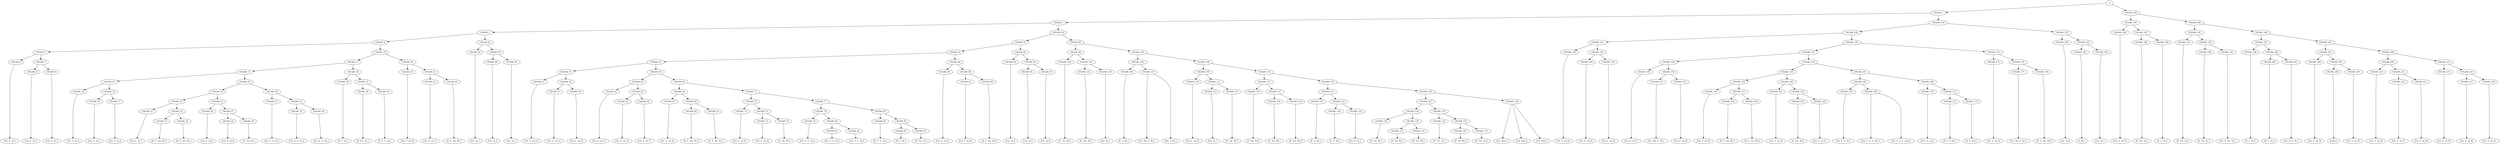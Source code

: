 digraph sample{
"S" -> "C85289_1";
"C85289_1" -> "C85289_2";
"C85289_2" -> "C85289_3";
"C85289_3" -> "C85289_4";
"C85289_4" -> "C85289_5";
"C85289_5" -> "C85289_6";
"C85289_6" -> "[Cis  E  A]_1";
"C85289_5" -> "C85289_7";
"C85289_7" -> "C85289_8";
"C85289_8" -> "[Cis  E  A]_2";
"C85289_7" -> "C85289_9";
"C85289_9" -> "[Cis  E  A]_3";
"C85289_4" -> "C85289_10";
"C85289_10" -> "C85289_11";
"C85289_11" -> "C85289_12";
"C85289_12" -> "C85289_13";
"C85289_13" -> "C85289_14";
"C85289_14" -> "[Cis  E  A]_4";
"C85289_13" -> "C85289_15";
"C85289_15" -> "C85289_16";
"C85289_16" -> "[Cis  E  A]_5";
"C85289_15" -> "C85289_17";
"C85289_17" -> "[Cis  E  A]_6";
"C85289_12" -> "C85289_18";
"C85289_18" -> "C85289_19";
"C85289_19" -> "C85289_20";
"C85289_20" -> "C85289_21";
"C85289_21" -> "[Cis  E  A]_7";
"C85289_20" -> "C85289_22";
"C85289_22" -> "C85289_23";
"C85289_23" -> "[D  E  Gis  B]_1";
"C85289_22" -> "C85289_24";
"C85289_24" -> "[D  E  Gis  B]_2";
"C85289_19" -> "C85289_25";
"C85289_25" -> "C85289_26";
"C85289_26" -> "[Cis  E  A]_8";
"C85289_25" -> "C85289_27";
"C85289_27" -> "C85289_28";
"C85289_28" -> "[Cis  E  A]_9";
"C85289_27" -> "C85289_29";
"C85289_29" -> "[E  Gis  B]_1";
"C85289_18" -> "C85289_30";
"C85289_30" -> "C85289_31";
"C85289_31" -> "[Cis  E  G  A]_1";
"C85289_30" -> "C85289_32";
"C85289_32" -> "C85289_33";
"C85289_33" -> "[Cis  E  G  A]_2";
"C85289_32" -> "C85289_34";
"C85289_34" -> "[Cis  E  G  A]_3";
"C85289_11" -> "C85289_35";
"C85289_35" -> "C85289_36";
"C85289_36" -> "[D  F  A]_1";
"C85289_35" -> "C85289_37";
"C85289_37" -> "C85289_38";
"C85289_38" -> "[D  Fis  A]_1";
"C85289_37" -> "C85289_39";
"C85289_39" -> "[D  E  G  A]_1";
"C85289_10" -> "C85289_40";
"C85289_40" -> "C85289_41";
"C85289_41" -> "[Cis  E  A]_10";
"C85289_40" -> "C85289_42";
"C85289_42" -> "C85289_43";
"C85289_43" -> "[Cis  E  A]_11";
"C85289_42" -> "C85289_44";
"C85289_44" -> "[D  E  Gis  B]_3";
"C85289_3" -> "C85289_45";
"C85289_45" -> "C85289_46";
"C85289_46" -> "[Cis  A]_1";
"C85289_45" -> "C85289_47";
"C85289_47" -> "C85289_48";
"C85289_48" -> "[Cis  A]_2";
"C85289_47" -> "C85289_49";
"C85289_49" -> "[Cis  A]_3";
"C85289_2" -> "C85289_50";
"C85289_50" -> "C85289_51";
"C85289_51" -> "C85289_52";
"C85289_52" -> "C85289_53";
"C85289_53" -> "C85289_54";
"C85289_54" -> "C85289_55";
"C85289_55" -> "[Cis  E  A]_12";
"C85289_54" -> "C85289_56";
"C85289_56" -> "C85289_57";
"C85289_57" -> "[Cis  E  A]_13";
"C85289_56" -> "C85289_58";
"C85289_58" -> "[Cis  E  A]_14";
"C85289_53" -> "C85289_59";
"C85289_59" -> "C85289_60";
"C85289_60" -> "C85289_61";
"C85289_61" -> "[Cis  E  A]_15";
"C85289_60" -> "C85289_62";
"C85289_62" -> "C85289_63";
"C85289_63" -> "[Cis  E  A]_16";
"C85289_62" -> "C85289_64";
"C85289_64" -> "[Cis  E  A]_17";
"C85289_59" -> "C85289_65";
"C85289_65" -> "C85289_66";
"C85289_66" -> "C85289_67";
"C85289_67" -> "[Cis  E  A]_18";
"C85289_66" -> "C85289_68";
"C85289_68" -> "C85289_69";
"C85289_69" -> "[D  E  Gis  B]_4";
"C85289_68" -> "C85289_70";
"C85289_70" -> "[D  E  Gis  B]_5";
"C85289_65" -> "C85289_71";
"C85289_71" -> "C85289_72";
"C85289_72" -> "C85289_73";
"C85289_73" -> "[Cis  E  A]_19";
"C85289_72" -> "C85289_74";
"C85289_74" -> "C85289_75";
"C85289_75" -> "[Cis  E  A]_20";
"C85289_74" -> "C85289_76";
"C85289_76" -> "[E  Gis  B]_2";
"C85289_71" -> "C85289_77";
"C85289_77" -> "C85289_78";
"C85289_78" -> "C85289_79";
"C85289_79" -> "[Cis  E  G  A]_4";
"C85289_78" -> "C85289_80";
"C85289_80" -> "C85289_81";
"C85289_81" -> "[Cis  E  G  A]_5";
"C85289_80" -> "C85289_82";
"C85289_82" -> "[Cis  E  G  A]_6";
"C85289_77" -> "C85289_83";
"C85289_83" -> "C85289_84";
"C85289_84" -> "[D  E  G  A]_2";
"C85289_83" -> "C85289_85";
"C85289_85" -> "C85289_86";
"C85289_86" -> "[D  F  A]_2";
"C85289_85" -> "C85289_87";
"C85289_87" -> "[D  Fis  A]_2";
"C85289_52" -> "C85289_88";
"C85289_88" -> "C85289_89";
"C85289_89" -> "[Cis  E  A]_21";
"C85289_88" -> "C85289_90";
"C85289_90" -> "C85289_91";
"C85289_91" -> "[Cis  E  A]_22";
"C85289_90" -> "C85289_92";
"C85289_92" -> "[D  E  Gis  B]_6";
"C85289_51" -> "C85289_93";
"C85289_93" -> "C85289_94";
"C85289_94" -> "[Cis  A]_4";
"C85289_93" -> "C85289_95";
"C85289_95" -> "C85289_96";
"C85289_96" -> "[Cis  A]_5";
"C85289_95" -> "C85289_97";
"C85289_97" -> "[Cis  A]_6";
"C85289_50" -> "C85289_98";
"C85289_98" -> "C85289_99";
"C85289_99" -> "C85289_100";
"C85289_100" -> "[E  Gis  B]_3";
"C85289_99" -> "C85289_101";
"C85289_101" -> "C85289_102";
"C85289_102" -> "[E  Gis  B]_4";
"C85289_101" -> "C85289_103";
"C85289_103" -> "[Gis  B]_1";
"C85289_98" -> "C85289_104";
"C85289_104" -> "C85289_105";
"C85289_105" -> "C85289_106";
"C85289_106" -> "[E  A  B]_1";
"C85289_105" -> "C85289_107";
"C85289_107" -> "[Cis  Dis  A  B]_1";
"C85289_107" -> "[Dis  A  B]_1";
"C85289_104" -> "C85289_108";
"C85289_108" -> "C85289_109";
"C85289_109" -> "C85289_110";
"C85289_110" -> "[Cis  E  A]_23";
"C85289_109" -> "C85289_111";
"C85289_111" -> "C85289_112";
"C85289_112" -> "[Cis  A]_7";
"C85289_111" -> "C85289_113";
"C85289_113" -> "[E  Gis  B]_5";
"C85289_108" -> "C85289_114";
"C85289_114" -> "C85289_115";
"C85289_115" -> "C85289_116";
"C85289_116" -> "[E  Gis  B]_6";
"C85289_115" -> "C85289_117";
"C85289_117" -> "C85289_118";
"C85289_118" -> "[E  Gis  B]_7";
"C85289_117" -> "C85289_119";
"C85289_119" -> "[E  Gis  B]_8";
"C85289_114" -> "C85289_120";
"C85289_120" -> "C85289_121";
"C85289_121" -> "C85289_122";
"C85289_122" -> "[E  G  B]_1";
"C85289_121" -> "C85289_123";
"C85289_123" -> "C85289_124";
"C85289_124" -> "[E  G  B]_2";
"C85289_123" -> "C85289_125";
"C85289_125" -> "[Cis  E  G]_1";
"C85289_120" -> "C85289_126";
"C85289_126" -> "C85289_127";
"C85289_127" -> "C85289_128";
"C85289_128" -> "C85289_129";
"C85289_129" -> "[D  Fis  B]_1";
"C85289_128" -> "C85289_130";
"C85289_130" -> "C85289_131";
"C85289_131" -> "[D  Fis  B]_2";
"C85289_130" -> "C85289_132";
"C85289_132" -> "[D  Fis  B]_3";
"C85289_127" -> "C85289_133";
"C85289_133" -> "C85289_134";
"C85289_134" -> "[D  Fis  A]_3";
"C85289_133" -> "C85289_135";
"C85289_135" -> "C85289_136";
"C85289_136" -> "[D  Fis  B]_4";
"C85289_135" -> "C85289_137";
"C85289_137" -> "[D  Fis  A]_4";
"C85289_126" -> "C85289_138";
"C85289_138" -> "[Cis  Dis]_1";
"C85289_138" -> "[Cis  Dis]_2";
"C85289_138" -> "[Cis  Dis]_3";
"C85289_1" -> "C85289_139";
"C85289_139" -> "C85289_140";
"C85289_140" -> "C85289_141";
"C85289_141" -> "C85289_142";
"C85289_142" -> "[Cis  E  A]_24";
"C85289_141" -> "C85289_143";
"C85289_143" -> "C85289_144";
"C85289_144" -> "[Cis  E  A]_25";
"C85289_143" -> "C85289_145";
"C85289_145" -> "[Cis  E  A]_26";
"C85289_140" -> "C85289_146";
"C85289_146" -> "C85289_147";
"C85289_147" -> "C85289_148";
"C85289_148" -> "C85289_149";
"C85289_149" -> "[Cis  E  A]_27";
"C85289_148" -> "C85289_150";
"C85289_150" -> "C85289_151";
"C85289_151" -> "[Cis  Dis  E  A]_1";
"C85289_150" -> "C85289_152";
"C85289_152" -> "[Cis  E  A]_28";
"C85289_147" -> "C85289_153";
"C85289_153" -> "C85289_154";
"C85289_154" -> "C85289_155";
"C85289_155" -> "C85289_156";
"C85289_156" -> "[Cis  E  A]_29";
"C85289_155" -> "C85289_157";
"C85289_157" -> "C85289_158";
"C85289_158" -> "[D  E  Gis  B]_7";
"C85289_157" -> "C85289_159";
"C85289_159" -> "[D  E  Gis  B]_8";
"C85289_154" -> "C85289_160";
"C85289_160" -> "C85289_161";
"C85289_161" -> "[Cis  E  A]_30";
"C85289_160" -> "C85289_162";
"C85289_162" -> "C85289_163";
"C85289_163" -> "[E  Gis  B]_9";
"C85289_162" -> "C85289_164";
"C85289_164" -> "[Cis  E  A]_31";
"C85289_153" -> "C85289_165";
"C85289_165" -> "C85289_166";
"C85289_166" -> "C85289_167";
"C85289_167" -> "[Cis  E  G  A]_7";
"C85289_166" -> "C85289_168";
"C85289_168" -> "[Cis  E  G  A  Ais]_1";
"C85289_168" -> "[Cis  E  G  A  Ais]_2";
"C85289_165" -> "C85289_169";
"C85289_169" -> "C85289_170";
"C85289_170" -> "[D  E  G  A]_3";
"C85289_169" -> "C85289_171";
"C85289_171" -> "C85289_172";
"C85289_172" -> "[D  F  A  B]_1";
"C85289_171" -> "C85289_173";
"C85289_173" -> "[D  E  Fis]_1";
"C85289_146" -> "C85289_174";
"C85289_174" -> "C85289_175";
"C85289_175" -> "[Cis  E  A]_32";
"C85289_174" -> "C85289_176";
"C85289_176" -> "C85289_177";
"C85289_177" -> "[Cis  Dis  E  A]_2";
"C85289_176" -> "C85289_178";
"C85289_178" -> "[D  E  Gis  B]_9";
"C85289_139" -> "C85289_179";
"C85289_179" -> "C85289_180";
"C85289_180" -> "[Cis  A]_8";
"C85289_179" -> "C85289_181";
"C85289_181" -> "C85289_182";
"C85289_182" -> "[A  B]_1";
"C85289_181" -> "C85289_183";
"C85289_183" -> "[Gis  A]_1";
"S" -> "C85289_184";
"C85289_184" -> "C85289_185";
"C85289_185" -> "C85289_186";
"C85289_186" -> "[Cis  E  A]_33";
"C85289_185" -> "C85289_187";
"C85289_187" -> "C85289_188";
"C85289_188" -> "[D  Fis  A]_5";
"C85289_187" -> "C85289_189";
"C85289_189" -> "[E  G  A]_1";
"C85289_184" -> "C85289_190";
"C85289_190" -> "C85289_191";
"C85289_191" -> "C85289_192";
"C85289_192" -> "[D  Fis  A]_6";
"C85289_191" -> "C85289_193";
"C85289_193" -> "C85289_194";
"C85289_194" -> "[D  Fis  A]_7";
"C85289_193" -> "C85289_195";
"C85289_195" -> "[Cis  D  Fis  A]_1";
"C85289_190" -> "C85289_196";
"C85289_196" -> "C85289_197";
"C85289_197" -> "C85289_198";
"C85289_198" -> "[D  F  A]_3";
"C85289_197" -> "C85289_199";
"C85289_199" -> "C85289_200";
"C85289_200" -> "[D  F  A]_4";
"C85289_199" -> "C85289_201";
"C85289_201" -> "[Cis  D  F  A]_1";
"C85289_196" -> "C85289_202";
"C85289_202" -> "C85289_203";
"C85289_203" -> "C85289_204";
"C85289_204" -> "[Cis  E  A]_34";
"C85289_203" -> "C85289_205";
"C85289_205" -> "C85289_206";
"C85289_206" -> "[rest]_1";
"C85289_205" -> "C85289_207";
"C85289_207" -> "[Cis  E  A]_35";
"C85289_202" -> "C85289_208";
"C85289_208" -> "C85289_209";
"C85289_209" -> "C85289_210";
"C85289_210" -> "[Cis  E  A]_36";
"C85289_209" -> "C85289_211";
"C85289_211" -> "C85289_212";
"C85289_212" -> "[Cis  E  A]_37";
"C85289_211" -> "C85289_213";
"C85289_213" -> "[Cis  E  A]_38";
"C85289_208" -> "C85289_214";
"C85289_214" -> "C85289_215";
"C85289_215" -> "[Cis  E  A]_39";
"C85289_214" -> "C85289_216";
"C85289_216" -> "C85289_217";
"C85289_217" -> "[Cis  E  A]_40";
"C85289_216" -> "C85289_218";
"C85289_218" -> "[Cis  E  A]_41";

{rank = min; "S";}
{rank = same; "C85289_1"; "C85289_184";}
{rank = same; "C85289_2"; "C85289_139"; "C85289_185"; "C85289_190";}
{rank = same; "C85289_3"; "C85289_50"; "C85289_140"; "C85289_179"; "C85289_186"; "C85289_187"; "C85289_191"; "C85289_196";}
{rank = same; "C85289_4"; "C85289_45"; "C85289_51"; "C85289_98"; "C85289_141"; "C85289_146"; "C85289_180"; "C85289_181"; "C85289_188"; "C85289_189"; "C85289_192"; "C85289_193"; "C85289_197"; "C85289_202";}
{rank = same; "C85289_5"; "C85289_10"; "C85289_46"; "C85289_47"; "C85289_52"; "C85289_93"; "C85289_99"; "C85289_104"; "C85289_142"; "C85289_143"; "C85289_147"; "C85289_174"; "C85289_182"; "C85289_183"; "C85289_194"; "C85289_195"; "C85289_198"; "C85289_199"; "C85289_203"; "C85289_208";}
{rank = same; "C85289_6"; "C85289_7"; "C85289_11"; "C85289_40"; "C85289_48"; "C85289_49"; "C85289_53"; "C85289_88"; "C85289_94"; "C85289_95"; "C85289_100"; "C85289_101"; "C85289_105"; "C85289_108"; "C85289_144"; "C85289_145"; "C85289_148"; "C85289_153"; "C85289_175"; "C85289_176"; "C85289_200"; "C85289_201"; "C85289_204"; "C85289_205"; "C85289_209"; "C85289_214";}
{rank = same; "C85289_8"; "C85289_9"; "C85289_12"; "C85289_35"; "C85289_41"; "C85289_42"; "C85289_54"; "C85289_59"; "C85289_89"; "C85289_90"; "C85289_96"; "C85289_97"; "C85289_102"; "C85289_103"; "C85289_106"; "C85289_107"; "C85289_109"; "C85289_114"; "C85289_149"; "C85289_150"; "C85289_154"; "C85289_165"; "C85289_177"; "C85289_178"; "C85289_206"; "C85289_207"; "C85289_210"; "C85289_211"; "C85289_215"; "C85289_216";}
{rank = same; "C85289_13"; "C85289_18"; "C85289_36"; "C85289_37"; "C85289_43"; "C85289_44"; "C85289_55"; "C85289_56"; "C85289_60"; "C85289_65"; "C85289_91"; "C85289_92"; "C85289_110"; "C85289_111"; "C85289_115"; "C85289_120"; "C85289_151"; "C85289_152"; "C85289_155"; "C85289_160"; "C85289_166"; "C85289_169"; "C85289_212"; "C85289_213"; "C85289_217"; "C85289_218";}
{rank = same; "C85289_14"; "C85289_15"; "C85289_19"; "C85289_30"; "C85289_38"; "C85289_39"; "C85289_57"; "C85289_58"; "C85289_61"; "C85289_62"; "C85289_66"; "C85289_71"; "C85289_112"; "C85289_113"; "C85289_116"; "C85289_117"; "C85289_121"; "C85289_126"; "C85289_156"; "C85289_157"; "C85289_161"; "C85289_162"; "C85289_167"; "C85289_168"; "C85289_170"; "C85289_171";}
{rank = same; "C85289_16"; "C85289_17"; "C85289_20"; "C85289_25"; "C85289_31"; "C85289_32"; "C85289_63"; "C85289_64"; "C85289_67"; "C85289_68"; "C85289_72"; "C85289_77"; "C85289_118"; "C85289_119"; "C85289_122"; "C85289_123"; "C85289_127"; "C85289_138"; "C85289_158"; "C85289_159"; "C85289_163"; "C85289_164"; "C85289_172"; "C85289_173";}
{rank = same; "C85289_21"; "C85289_22"; "C85289_26"; "C85289_27"; "C85289_33"; "C85289_34"; "C85289_69"; "C85289_70"; "C85289_73"; "C85289_74"; "C85289_78"; "C85289_83"; "C85289_124"; "C85289_125"; "C85289_128"; "C85289_133";}
{rank = same; "C85289_23"; "C85289_24"; "C85289_28"; "C85289_29"; "C85289_75"; "C85289_76"; "C85289_79"; "C85289_80"; "C85289_84"; "C85289_85"; "C85289_129"; "C85289_130"; "C85289_134"; "C85289_135";}
{rank = same; "C85289_81"; "C85289_82"; "C85289_86"; "C85289_87"; "C85289_131"; "C85289_132"; "C85289_136"; "C85289_137";}
{rank = same; "[A  B]_1"; "[Cis  A]_1"; "[Cis  A]_2"; "[Cis  A]_3"; "[Cis  A]_4"; "[Cis  A]_5"; "[Cis  A]_6"; "[Cis  A]_7"; "[Cis  A]_8"; "[Cis  D  F  A]_1"; "[Cis  D  Fis  A]_1"; "[Cis  Dis  A  B]_1"; "[Cis  Dis  E  A]_1"; "[Cis  Dis  E  A]_2"; "[Cis  Dis]_1"; "[Cis  Dis]_2"; "[Cis  Dis]_3"; "[Cis  E  A]_1"; "[Cis  E  A]_2"; "[Cis  E  A]_3"; "[Cis  E  A]_4"; "[Cis  E  A]_5"; "[Cis  E  A]_6"; "[Cis  E  A]_7"; "[Cis  E  A]_8"; "[Cis  E  A]_9"; "[Cis  E  A]_10"; "[Cis  E  A]_11"; "[Cis  E  A]_12"; "[Cis  E  A]_13"; "[Cis  E  A]_14"; "[Cis  E  A]_15"; "[Cis  E  A]_16"; "[Cis  E  A]_17"; "[Cis  E  A]_18"; "[Cis  E  A]_19"; "[Cis  E  A]_20"; "[Cis  E  A]_21"; "[Cis  E  A]_22"; "[Cis  E  A]_23"; "[Cis  E  A]_24"; "[Cis  E  A]_25"; "[Cis  E  A]_26"; "[Cis  E  A]_27"; "[Cis  E  A]_28"; "[Cis  E  A]_29"; "[Cis  E  A]_30"; "[Cis  E  A]_31"; "[Cis  E  A]_32"; "[Cis  E  A]_33"; "[Cis  E  A]_34"; "[Cis  E  A]_35"; "[Cis  E  A]_36"; "[Cis  E  A]_37"; "[Cis  E  A]_38"; "[Cis  E  A]_39"; "[Cis  E  A]_40"; "[Cis  E  A]_41"; "[Cis  E  G  A  Ais]_1"; "[Cis  E  G  A  Ais]_2"; "[Cis  E  G  A]_1"; "[Cis  E  G  A]_2"; "[Cis  E  G  A]_3"; "[Cis  E  G  A]_4"; "[Cis  E  G  A]_5"; "[Cis  E  G  A]_6"; "[Cis  E  G  A]_7"; "[Cis  E  G]_1"; "[D  E  Fis]_1"; "[D  E  G  A]_1"; "[D  E  G  A]_2"; "[D  E  G  A]_3"; "[D  E  Gis  B]_1"; "[D  E  Gis  B]_2"; "[D  E  Gis  B]_3"; "[D  E  Gis  B]_4"; "[D  E  Gis  B]_5"; "[D  E  Gis  B]_6"; "[D  E  Gis  B]_7"; "[D  E  Gis  B]_8"; "[D  E  Gis  B]_9"; "[D  F  A  B]_1"; "[D  F  A]_1"; "[D  F  A]_2"; "[D  F  A]_3"; "[D  F  A]_4"; "[D  Fis  A]_1"; "[D  Fis  A]_2"; "[D  Fis  A]_3"; "[D  Fis  A]_4"; "[D  Fis  A]_5"; "[D  Fis  A]_6"; "[D  Fis  A]_7"; "[D  Fis  B]_1"; "[D  Fis  B]_2"; "[D  Fis  B]_3"; "[D  Fis  B]_4"; "[Dis  A  B]_1"; "[E  A  B]_1"; "[E  G  A]_1"; "[E  G  B]_1"; "[E  G  B]_2"; "[E  Gis  B]_1"; "[E  Gis  B]_2"; "[E  Gis  B]_3"; "[E  Gis  B]_4"; "[E  Gis  B]_5"; "[E  Gis  B]_6"; "[E  Gis  B]_7"; "[E  Gis  B]_8"; "[E  Gis  B]_9"; "[Gis  A]_1"; "[Gis  B]_1"; "[rest]_1";}
}